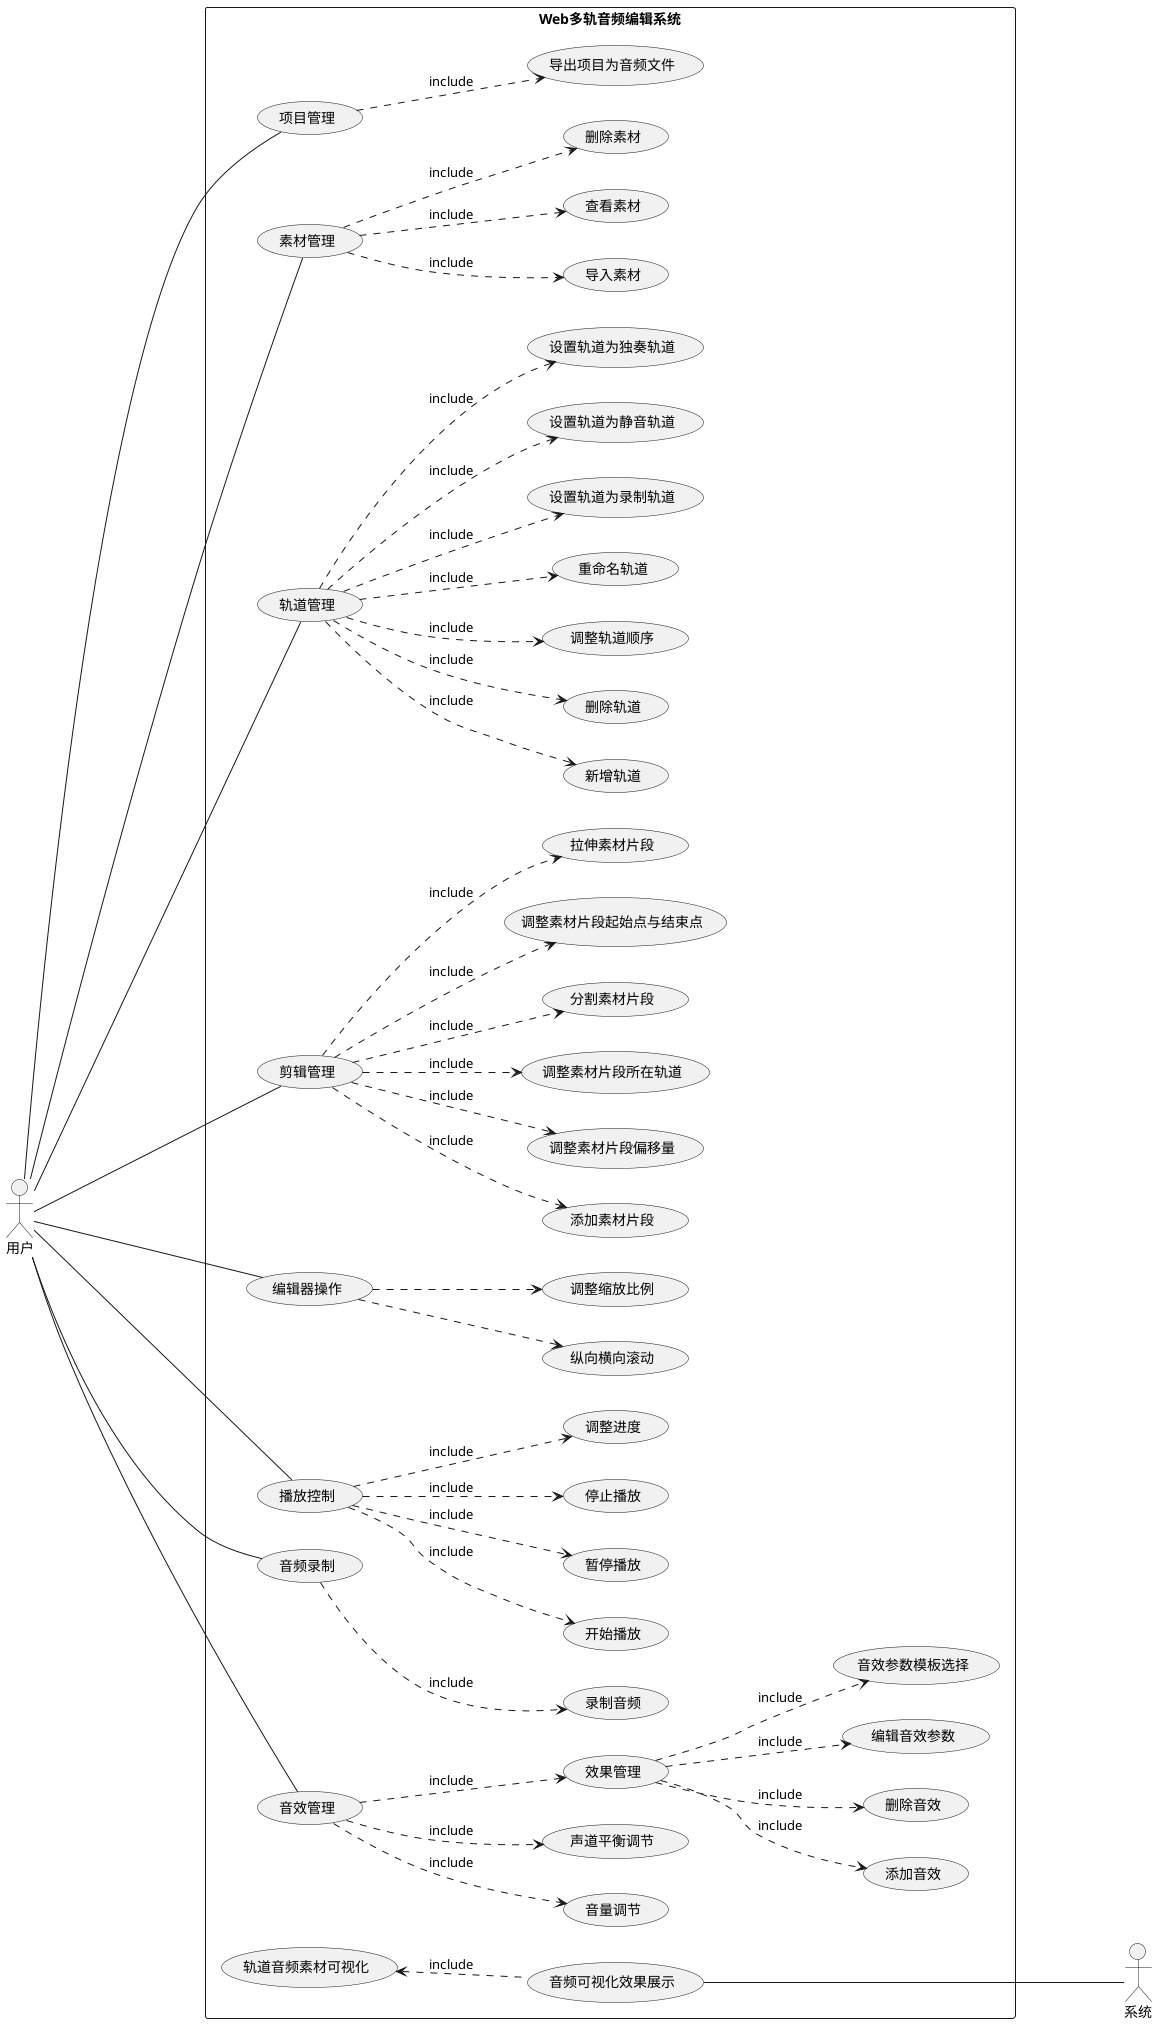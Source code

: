 @startuml
left to right direction
skinparam packageStyle rectangle
actor 用户
actor 系统
rectangle Web多轨音频编辑系统 {
  用户 ---- (项目管理)
  ' (项目管理) ..> (打开项目) : include
  ' (项目管理) ..> (保存项目) : include
  (项目管理) ..> (导出项目为音频文件) : include

  用户 ---- (素材管理)
  (素材管理) ..> (导入素材) : include
  (素材管理) ..> (查看素材) : include
  (素材管理) ..> (删除素材) : include

  用户 ---- (轨道管理)
  (轨道管理) ..> (新增轨道) : include
  (轨道管理) ..> (删除轨道) : include
  (轨道管理) ..> (调整轨道顺序) : include
  (轨道管理) ..> (重命名轨道) : include
  (轨道管理) ..> (设置轨道为录制轨道) : include
  (轨道管理) ..> (设置轨道为静音轨道) : include
  (轨道管理) ..> (设置轨道为独奏轨道) : include

  用户 ---- (剪辑管理)
  (剪辑管理) ..> (添加素材片段) : include
  (剪辑管理) ..> (调整素材片段偏移量) : include
  (剪辑管理) ..> (调整素材片段所在轨道) : include
  (剪辑管理) ..> (分割素材片段) : include
  (剪辑管理) ..> (调整素材片段起始点与结束点) : include
  (剪辑管理) ..> (拉伸素材片段) : include

  用户 ---- (编辑器操作)
  (编辑器操作) ..> (纵向横向滚动)
  (编辑器操作) ..> (调整缩放比例)

  用户 ---- (播放控制)
  (播放控制) ..> (开始播放) : include
  (播放控制) ..> (暂停播放) : include
  (播放控制) ..> (停止播放) : include
  (播放控制) ..> (调整进度) : include

  用户 ---- (音频录制)
  (音频录制) ..> (录制音频) : include

  用户 ---- (音效管理)
  (音效管理) ..> (音量调节) : include
  (音效管理) ..> (声道平衡调节) : include
  (音效管理) ..> (效果管理) : include
  (效果管理) ..> (添加音效) : include
  (效果管理) ..> (删除音效) : include
  (效果管理) ..> (编辑音效参数) : include
  (效果管理) ..> (音效参数模板选择) : include

  ' rectangle 音效 {
  '   left to right direction
  '   (音效管理) <... (混响效果管理) : extends
  '   (音效管理) <... (均衡器效果管理) : extends
  '   (音效管理) <... (延迟效果管理) : extends
  '   (音效管理) <... (颤音效果管理) : extends
  '   (音效管理) <... (过滤器效果管理) : extends
  ' }
  ' (音效管理) ..> (混响效果管理) : include
  ' (音效管理) ..> (均衡器效果管理) : include
  ' (音效管理) ..> (过滤器效果管理) : include
  ' (音效管理) ..> (颤音效果管理) : include
  ' (音效管理) ..> (延迟效果管理) : include

  ' (混响效果管理) ..> (添加混响效果) : include
  ' (混响效果管理) ..> (混响模板选择) : include
  ' (混响效果管理) ..> (删除混响音效) : include
  ' (混响效果管理) ..> (编辑效果参数) : include

  ' (均衡器效果管理) ..> (添加混响效果) : include
  ' (均衡器效果管理) ..> (混响模板选择) : include
  ' (均衡器效果管理) ..> (删除混响音效) : include
  ' (均衡器效果管理) ..> (编辑效果参数) : include

  ' (过滤器效果管理) ..> (添加混响效果) : include
  ' (过滤器效果管理) ..> (混响模板选择) : include
  ' (过滤器效果管理) ..> (删除混响音效) : include
  ' (过滤器效果管理) ..> (编辑效果参数) : include

  ' (颤音效果管理) ..> (添加混响效果) : include
  ' (颤音效果管理) ..> (混响模板选择) : include
  ' (颤音效果管理) ..> (删除混响音效) : include
  ' (颤音效果管理) ..> (编辑效果参数) : include

  ' (延迟效果管理) ..> (添加混响效果) : include
  ' (延迟效果管理) ..> (混响模板选择) : include
  ' (延迟效果管理) ..> (删除混响音效) : include
  ' (延迟效果管理) ..> (编辑效果参数) : include

  (音频可视化效果展示) ---- 系统
  (轨道音频素材可视化) <.. (音频可视化效果展示) : include
}
@enduml
